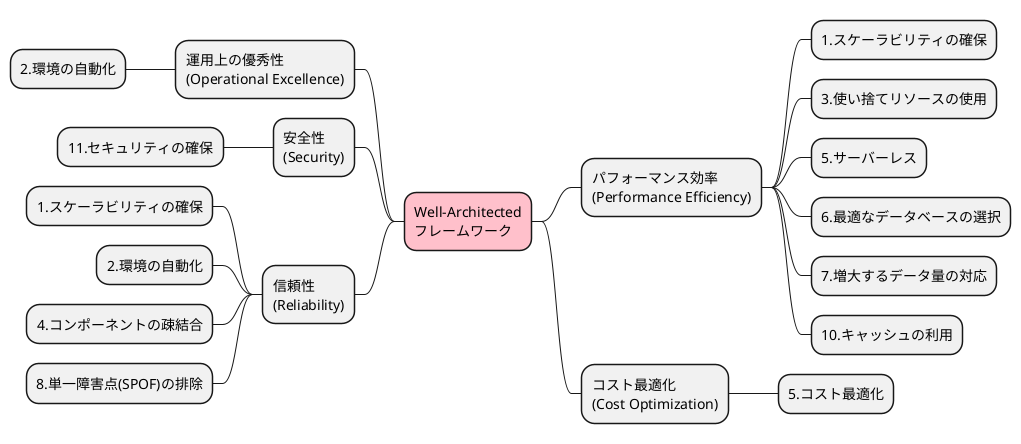 @startmindmap
-[#Pink] Well-Architected\nフレームワーク
-- 運用上の優秀性\n(Operational Excellence)
--- 2.環境の自動化

-- 安全性\n(Security)
--- 11.セキュリティの確保

-- 信頼性\n(Reliability)
--- 1.スケーラビリティの確保
--- 2.環境の自動化
--- 4.コンポーネントの疎結合
--- 8.単一障害点(SPOF)の排除

++ パフォーマンス効率\n(Performance Efficiency)
+++ 1.スケーラビリティの確保
+++ 3.使い捨てリソースの使用
+++ 5.サーバーレス
+++ 6.最適なデータベースの選択
+++ 7.増大するデータ量の対応
+++ 10.キャッシュの利用

++ コスト最適化\n(Cost Optimization)
+++ 5.コスト最適化

@endmindmap
